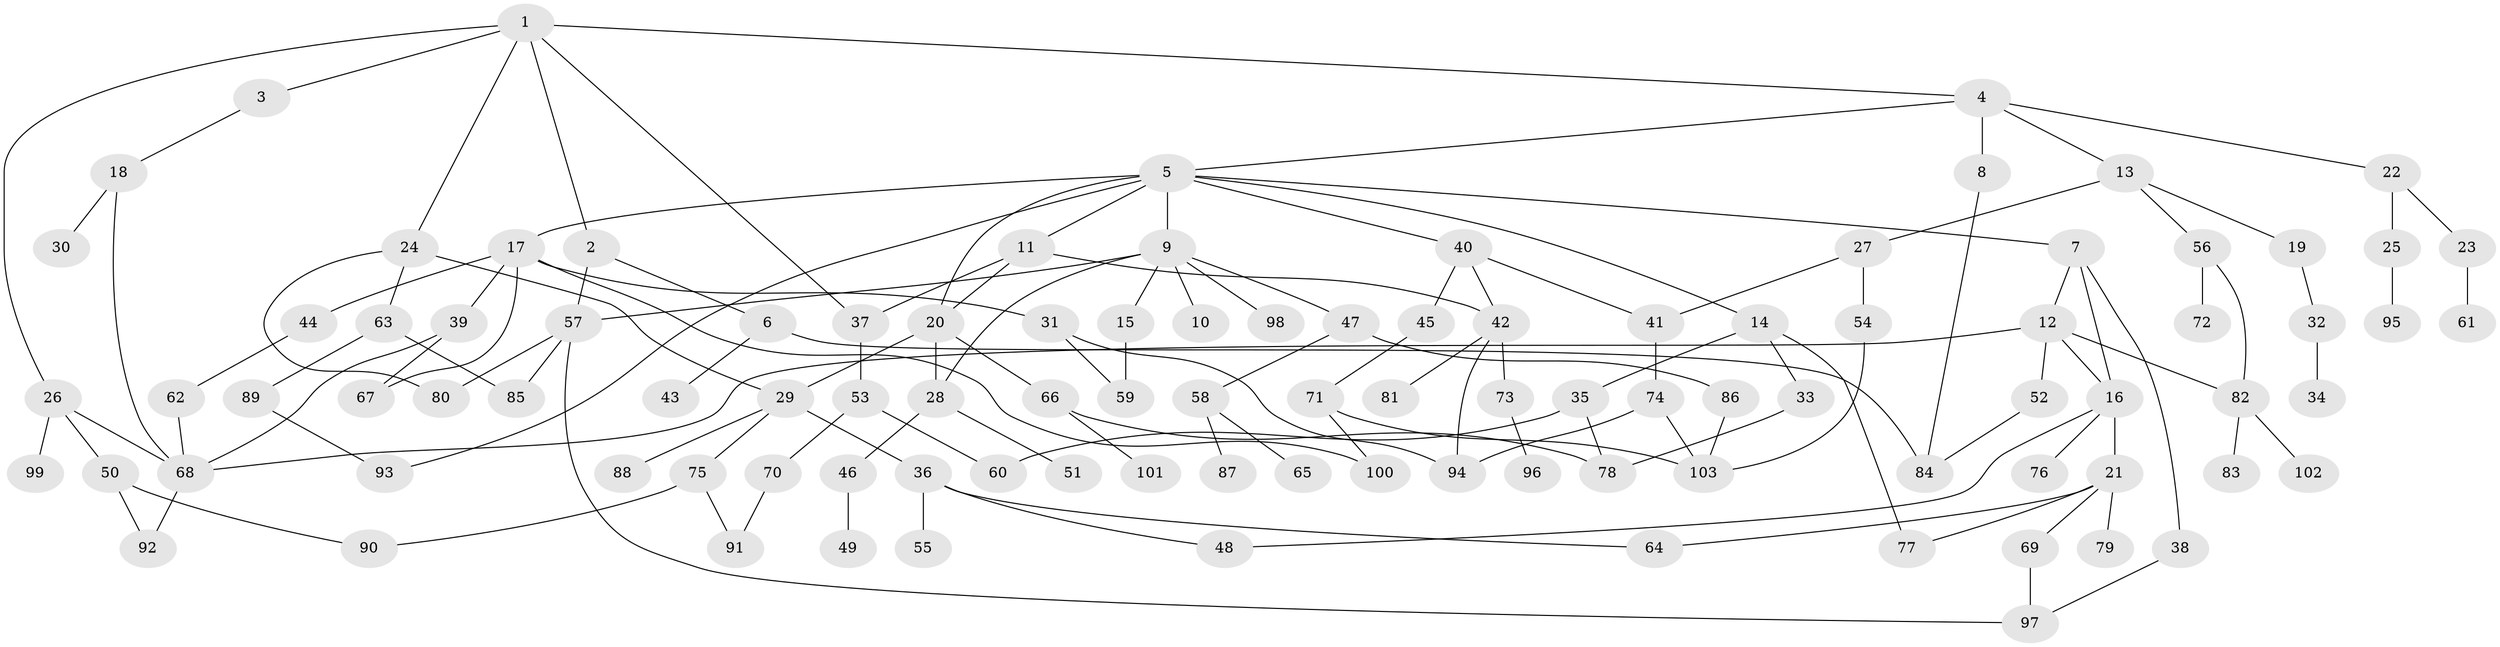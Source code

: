 // Generated by graph-tools (version 1.1) at 2025/10/02/27/25 16:10:53]
// undirected, 103 vertices, 139 edges
graph export_dot {
graph [start="1"]
  node [color=gray90,style=filled];
  1;
  2;
  3;
  4;
  5;
  6;
  7;
  8;
  9;
  10;
  11;
  12;
  13;
  14;
  15;
  16;
  17;
  18;
  19;
  20;
  21;
  22;
  23;
  24;
  25;
  26;
  27;
  28;
  29;
  30;
  31;
  32;
  33;
  34;
  35;
  36;
  37;
  38;
  39;
  40;
  41;
  42;
  43;
  44;
  45;
  46;
  47;
  48;
  49;
  50;
  51;
  52;
  53;
  54;
  55;
  56;
  57;
  58;
  59;
  60;
  61;
  62;
  63;
  64;
  65;
  66;
  67;
  68;
  69;
  70;
  71;
  72;
  73;
  74;
  75;
  76;
  77;
  78;
  79;
  80;
  81;
  82;
  83;
  84;
  85;
  86;
  87;
  88;
  89;
  90;
  91;
  92;
  93;
  94;
  95;
  96;
  97;
  98;
  99;
  100;
  101;
  102;
  103;
  1 -- 2;
  1 -- 3;
  1 -- 4;
  1 -- 24;
  1 -- 26;
  1 -- 37;
  2 -- 6;
  2 -- 57;
  3 -- 18;
  4 -- 5;
  4 -- 8;
  4 -- 13;
  4 -- 22;
  5 -- 7;
  5 -- 9;
  5 -- 11;
  5 -- 14;
  5 -- 17;
  5 -- 20;
  5 -- 40;
  5 -- 93;
  6 -- 43;
  6 -- 84;
  7 -- 12;
  7 -- 38;
  7 -- 16;
  8 -- 84;
  9 -- 10;
  9 -- 15;
  9 -- 28;
  9 -- 47;
  9 -- 98;
  9 -- 57;
  11 -- 42;
  11 -- 37;
  11 -- 20;
  12 -- 16;
  12 -- 52;
  12 -- 82;
  12 -- 68;
  13 -- 19;
  13 -- 27;
  13 -- 56;
  14 -- 33;
  14 -- 35;
  14 -- 77;
  15 -- 59;
  16 -- 21;
  16 -- 76;
  16 -- 48;
  17 -- 31;
  17 -- 39;
  17 -- 44;
  17 -- 67;
  17 -- 100;
  18 -- 30;
  18 -- 68;
  19 -- 32;
  20 -- 29;
  20 -- 66;
  20 -- 28;
  21 -- 64;
  21 -- 69;
  21 -- 77;
  21 -- 79;
  22 -- 23;
  22 -- 25;
  23 -- 61;
  24 -- 63;
  24 -- 80;
  24 -- 29;
  25 -- 95;
  26 -- 50;
  26 -- 68;
  26 -- 99;
  27 -- 41;
  27 -- 54;
  28 -- 46;
  28 -- 51;
  29 -- 36;
  29 -- 75;
  29 -- 88;
  31 -- 94;
  31 -- 59;
  32 -- 34;
  33 -- 78;
  35 -- 60;
  35 -- 78;
  36 -- 48;
  36 -- 55;
  36 -- 64;
  37 -- 53;
  38 -- 97;
  39 -- 67;
  39 -- 68;
  40 -- 45;
  40 -- 41;
  40 -- 42;
  41 -- 74;
  42 -- 73;
  42 -- 81;
  42 -- 94;
  44 -- 62;
  45 -- 71;
  46 -- 49;
  47 -- 58;
  47 -- 86;
  50 -- 90;
  50 -- 92;
  52 -- 84;
  53 -- 70;
  53 -- 60;
  54 -- 103;
  56 -- 72;
  56 -- 82;
  57 -- 80;
  57 -- 85;
  57 -- 97;
  58 -- 65;
  58 -- 87;
  62 -- 68;
  63 -- 89;
  63 -- 85;
  66 -- 101;
  66 -- 78;
  68 -- 92;
  69 -- 97;
  70 -- 91;
  71 -- 100;
  71 -- 103;
  73 -- 96;
  74 -- 103;
  74 -- 94;
  75 -- 90;
  75 -- 91;
  82 -- 83;
  82 -- 102;
  86 -- 103;
  89 -- 93;
}
